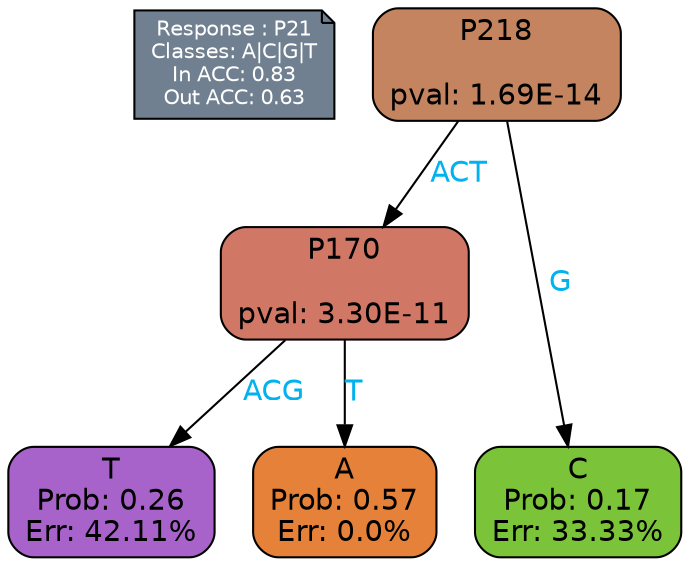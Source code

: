 digraph Tree {
node [shape=box, style="filled, rounded", color="black", fontname=helvetica] ;
graph [ranksep=equally, splines=polylines, bgcolor=transparent, dpi=600] ;
edge [fontname=helvetica] ;
LEGEND [label="Response : P21
Classes: A|C|G|T
In ACC: 0.83
Out ACC: 0.63
",shape=note,align=left,style=filled,fillcolor="slategray",fontcolor="white",fontsize=10];1 [label="P218

pval: 1.69E-14", fillcolor="#c3845f"] ;
2 [label="P170

pval: 3.30E-11", fillcolor="#d17766"] ;
3 [label="T
Prob: 0.26
Err: 42.11%", fillcolor="#a763c9"] ;
4 [label="A
Prob: 0.57
Err: 0.0%", fillcolor="#e58139"] ;
5 [label="C
Prob: 0.17
Err: 33.33%", fillcolor="#7bc339"] ;
1 -> 2 [label="ACT",fontcolor=deepskyblue2] ;
1 -> 5 [label="G",fontcolor=deepskyblue2] ;
2 -> 3 [label="ACG",fontcolor=deepskyblue2] ;
2 -> 4 [label="T",fontcolor=deepskyblue2] ;
{rank = same; 3;4;5;}{rank = same; LEGEND;1;}}